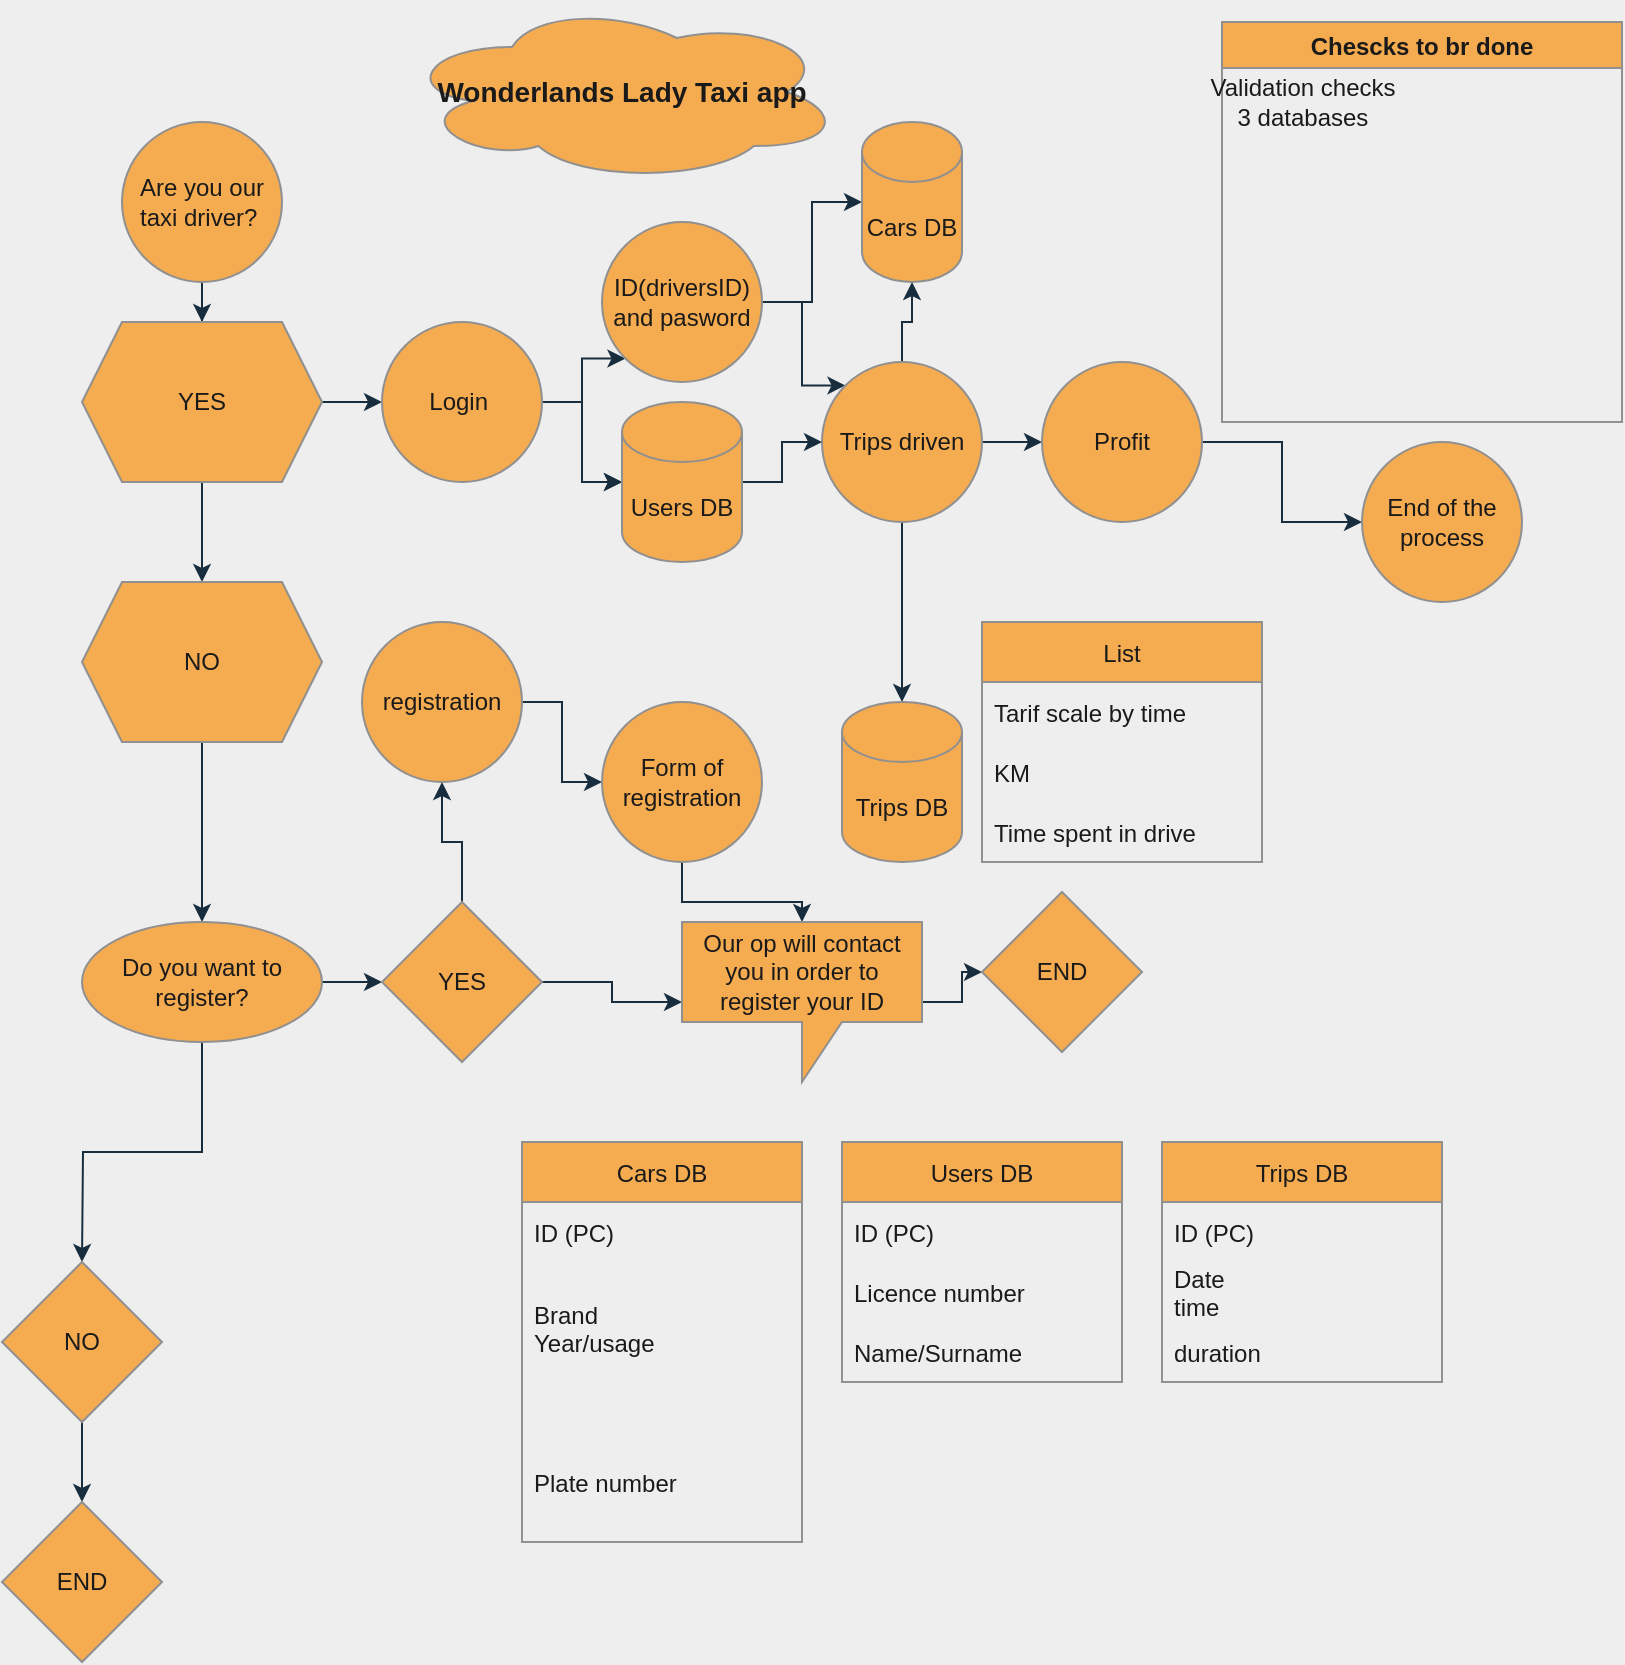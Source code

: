 <mxfile version="20.3.0" type="github">
  <diagram id="Edgwh7HsTJ25EXlXXnaa" name="Page-1">
    <mxGraphModel dx="1054" dy="614" grid="1" gridSize="10" guides="1" tooltips="1" connect="1" arrows="1" fold="1" page="1" pageScale="1" pageWidth="827" pageHeight="1169" background="#EEEEEE" math="0" shadow="0">
      <root>
        <mxCell id="0" />
        <mxCell id="1" parent="0" />
        <mxCell id="fiAWGYo_z49fpV4L9z-i-24" value="" style="edgeStyle=orthogonalEdgeStyle;rounded=0;orthogonalLoop=1;jettySize=auto;html=1;labelBackgroundColor=#EEEEEE;strokeColor=#182E3E;fontColor=#1A1A1A;" edge="1" parent="1" source="fiAWGYo_z49fpV4L9z-i-1" target="fiAWGYo_z49fpV4L9z-i-2">
          <mxGeometry relative="1" as="geometry" />
        </mxCell>
        <mxCell id="fiAWGYo_z49fpV4L9z-i-1" value="Are you our taxi driver?&amp;nbsp;" style="ellipse;whiteSpace=wrap;html=1;aspect=fixed;fillColor=#F5AB50;strokeColor=#909090;fontColor=#1A1A1A;" vertex="1" parent="1">
          <mxGeometry x="70" y="200" width="80" height="80" as="geometry" />
        </mxCell>
        <mxCell id="fiAWGYo_z49fpV4L9z-i-25" value="" style="edgeStyle=orthogonalEdgeStyle;rounded=0;orthogonalLoop=1;jettySize=auto;html=1;labelBackgroundColor=#EEEEEE;strokeColor=#182E3E;fontColor=#1A1A1A;" edge="1" parent="1" source="fiAWGYo_z49fpV4L9z-i-2" target="fiAWGYo_z49fpV4L9z-i-3">
          <mxGeometry relative="1" as="geometry" />
        </mxCell>
        <mxCell id="fiAWGYo_z49fpV4L9z-i-33" value="" style="edgeStyle=orthogonalEdgeStyle;rounded=0;orthogonalLoop=1;jettySize=auto;html=1;labelBackgroundColor=#EEEEEE;strokeColor=#182E3E;fontColor=#1A1A1A;" edge="1" parent="1" source="fiAWGYo_z49fpV4L9z-i-2" target="fiAWGYo_z49fpV4L9z-i-10">
          <mxGeometry relative="1" as="geometry" />
        </mxCell>
        <mxCell id="fiAWGYo_z49fpV4L9z-i-2" value="YES" style="shape=hexagon;perimeter=hexagonPerimeter2;whiteSpace=wrap;html=1;fixedSize=1;fillColor=#F5AB50;strokeColor=#909090;fontColor=#1A1A1A;" vertex="1" parent="1">
          <mxGeometry x="50" y="300" width="120" height="80" as="geometry" />
        </mxCell>
        <mxCell id="fiAWGYo_z49fpV4L9z-i-5" value="" style="edgeStyle=orthogonalEdgeStyle;rounded=0;orthogonalLoop=1;jettySize=auto;html=1;labelBackgroundColor=#EEEEEE;strokeColor=#182E3E;fontColor=#1A1A1A;" edge="1" parent="1" source="fiAWGYo_z49fpV4L9z-i-3" target="fiAWGYo_z49fpV4L9z-i-4">
          <mxGeometry relative="1" as="geometry" />
        </mxCell>
        <mxCell id="fiAWGYo_z49fpV4L9z-i-3" value="NO" style="shape=hexagon;perimeter=hexagonPerimeter2;whiteSpace=wrap;html=1;fixedSize=1;fillColor=#F5AB50;strokeColor=#909090;fontColor=#1A1A1A;" vertex="1" parent="1">
          <mxGeometry x="50" y="430" width="120" height="80" as="geometry" />
        </mxCell>
        <mxCell id="fiAWGYo_z49fpV4L9z-i-34" value="" style="edgeStyle=orthogonalEdgeStyle;rounded=0;orthogonalLoop=1;jettySize=auto;html=1;labelBackgroundColor=#EEEEEE;strokeColor=#182E3E;fontColor=#1A1A1A;" edge="1" parent="1" source="fiAWGYo_z49fpV4L9z-i-4">
          <mxGeometry relative="1" as="geometry">
            <mxPoint x="50" y="770" as="targetPoint" />
          </mxGeometry>
        </mxCell>
        <mxCell id="fiAWGYo_z49fpV4L9z-i-56" value="" style="edgeStyle=orthogonalEdgeStyle;rounded=0;orthogonalLoop=1;jettySize=auto;html=1;labelBackgroundColor=#EEEEEE;strokeColor=#182E3E;fontColor=#1A1A1A;" edge="1" parent="1" source="fiAWGYo_z49fpV4L9z-i-4" target="fiAWGYo_z49fpV4L9z-i-6">
          <mxGeometry relative="1" as="geometry" />
        </mxCell>
        <mxCell id="fiAWGYo_z49fpV4L9z-i-4" value="Do you want to register?" style="ellipse;whiteSpace=wrap;html=1;fillColor=#F5AB50;strokeColor=#909090;fontColor=#1A1A1A;" vertex="1" parent="1">
          <mxGeometry x="50" y="600" width="120" height="60" as="geometry" />
        </mxCell>
        <mxCell id="fiAWGYo_z49fpV4L9z-i-57" value="" style="edgeStyle=orthogonalEdgeStyle;rounded=0;orthogonalLoop=1;jettySize=auto;html=1;labelBackgroundColor=#EEEEEE;strokeColor=#182E3E;fontColor=#1A1A1A;" edge="1" parent="1" source="fiAWGYo_z49fpV4L9z-i-6" target="fiAWGYo_z49fpV4L9z-i-52">
          <mxGeometry relative="1" as="geometry" />
        </mxCell>
        <mxCell id="fiAWGYo_z49fpV4L9z-i-58" value="" style="edgeStyle=orthogonalEdgeStyle;rounded=0;orthogonalLoop=1;jettySize=auto;html=1;labelBackgroundColor=#EEEEEE;strokeColor=#182E3E;fontColor=#1A1A1A;" edge="1" parent="1" source="fiAWGYo_z49fpV4L9z-i-6" target="fiAWGYo_z49fpV4L9z-i-11">
          <mxGeometry relative="1" as="geometry" />
        </mxCell>
        <mxCell id="fiAWGYo_z49fpV4L9z-i-6" value="YES" style="rhombus;whiteSpace=wrap;html=1;fillColor=#F5AB50;strokeColor=#909090;fontColor=#1A1A1A;" vertex="1" parent="1">
          <mxGeometry x="200" y="590" width="80" height="80" as="geometry" />
        </mxCell>
        <mxCell id="fiAWGYo_z49fpV4L9z-i-55" value="" style="edgeStyle=orthogonalEdgeStyle;rounded=0;orthogonalLoop=1;jettySize=auto;html=1;labelBackgroundColor=#EEEEEE;strokeColor=#182E3E;fontColor=#1A1A1A;" edge="1" parent="1" source="fiAWGYo_z49fpV4L9z-i-7" target="fiAWGYo_z49fpV4L9z-i-8">
          <mxGeometry relative="1" as="geometry" />
        </mxCell>
        <mxCell id="fiAWGYo_z49fpV4L9z-i-7" value="NO" style="rhombus;whiteSpace=wrap;html=1;fillColor=#F5AB50;strokeColor=#909090;fontColor=#1A1A1A;" vertex="1" parent="1">
          <mxGeometry x="10" y="770" width="80" height="80" as="geometry" />
        </mxCell>
        <mxCell id="fiAWGYo_z49fpV4L9z-i-8" value="END" style="rhombus;whiteSpace=wrap;html=1;fillColor=#F5AB50;strokeColor=#909090;fontColor=#1A1A1A;" vertex="1" parent="1">
          <mxGeometry x="10" y="890" width="80" height="80" as="geometry" />
        </mxCell>
        <mxCell id="fiAWGYo_z49fpV4L9z-i-67" value="" style="edgeStyle=orthogonalEdgeStyle;rounded=0;orthogonalLoop=1;jettySize=auto;html=1;labelBackgroundColor=#EEEEEE;strokeColor=#182E3E;fontColor=#1A1A1A;" edge="1" parent="1" source="fiAWGYo_z49fpV4L9z-i-10" target="fiAWGYo_z49fpV4L9z-i-18">
          <mxGeometry relative="1" as="geometry" />
        </mxCell>
        <mxCell id="fiAWGYo_z49fpV4L9z-i-68" value="" style="edgeStyle=orthogonalEdgeStyle;rounded=0;orthogonalLoop=1;jettySize=auto;html=1;labelBackgroundColor=#EEEEEE;strokeColor=#182E3E;fontColor=#1A1A1A;" edge="1" parent="1" source="fiAWGYo_z49fpV4L9z-i-10" target="fiAWGYo_z49fpV4L9z-i-18">
          <mxGeometry relative="1" as="geometry" />
        </mxCell>
        <mxCell id="fiAWGYo_z49fpV4L9z-i-69" style="edgeStyle=orthogonalEdgeStyle;rounded=0;orthogonalLoop=1;jettySize=auto;html=1;entryX=0;entryY=1;entryDx=0;entryDy=0;labelBackgroundColor=#EEEEEE;strokeColor=#182E3E;fontColor=#1A1A1A;" edge="1" parent="1" source="fiAWGYo_z49fpV4L9z-i-10" target="fiAWGYo_z49fpV4L9z-i-13">
          <mxGeometry relative="1" as="geometry" />
        </mxCell>
        <mxCell id="fiAWGYo_z49fpV4L9z-i-10" value="Login&amp;nbsp;" style="ellipse;whiteSpace=wrap;html=1;aspect=fixed;fillColor=#F5AB50;strokeColor=#909090;fontColor=#1A1A1A;" vertex="1" parent="1">
          <mxGeometry x="200" y="300" width="80" height="80" as="geometry" />
        </mxCell>
        <mxCell id="fiAWGYo_z49fpV4L9z-i-63" value="" style="edgeStyle=orthogonalEdgeStyle;rounded=0;orthogonalLoop=1;jettySize=auto;html=1;labelBackgroundColor=#EEEEEE;strokeColor=#182E3E;fontColor=#1A1A1A;" edge="1" parent="1" source="fiAWGYo_z49fpV4L9z-i-11" target="fiAWGYo_z49fpV4L9z-i-14">
          <mxGeometry relative="1" as="geometry" />
        </mxCell>
        <mxCell id="fiAWGYo_z49fpV4L9z-i-11" value="registration" style="ellipse;whiteSpace=wrap;html=1;aspect=fixed;fillColor=#F5AB50;strokeColor=#909090;fontColor=#1A1A1A;" vertex="1" parent="1">
          <mxGeometry x="190" y="450" width="80" height="80" as="geometry" />
        </mxCell>
        <mxCell id="fiAWGYo_z49fpV4L9z-i-72" value="" style="edgeStyle=orthogonalEdgeStyle;rounded=0;orthogonalLoop=1;jettySize=auto;html=1;labelBackgroundColor=#EEEEEE;strokeColor=#182E3E;fontColor=#1A1A1A;" edge="1" parent="1" source="fiAWGYo_z49fpV4L9z-i-13" target="fiAWGYo_z49fpV4L9z-i-20">
          <mxGeometry relative="1" as="geometry" />
        </mxCell>
        <mxCell id="fiAWGYo_z49fpV4L9z-i-73" style="edgeStyle=orthogonalEdgeStyle;rounded=0;orthogonalLoop=1;jettySize=auto;html=1;entryX=0;entryY=0;entryDx=0;entryDy=0;labelBackgroundColor=#EEEEEE;strokeColor=#182E3E;fontColor=#1A1A1A;" edge="1" parent="1" source="fiAWGYo_z49fpV4L9z-i-13" target="fiAWGYo_z49fpV4L9z-i-16">
          <mxGeometry relative="1" as="geometry" />
        </mxCell>
        <mxCell id="fiAWGYo_z49fpV4L9z-i-13" value="ID(driversID) and pasword" style="ellipse;whiteSpace=wrap;html=1;aspect=fixed;fillColor=#F5AB50;strokeColor=#909090;fontColor=#1A1A1A;" vertex="1" parent="1">
          <mxGeometry x="310" y="250" width="80" height="80" as="geometry" />
        </mxCell>
        <mxCell id="fiAWGYo_z49fpV4L9z-i-64" value="" style="edgeStyle=orthogonalEdgeStyle;rounded=0;orthogonalLoop=1;jettySize=auto;html=1;labelBackgroundColor=#EEEEEE;strokeColor=#182E3E;fontColor=#1A1A1A;" edge="1" parent="1" source="fiAWGYo_z49fpV4L9z-i-14" target="fiAWGYo_z49fpV4L9z-i-52">
          <mxGeometry relative="1" as="geometry" />
        </mxCell>
        <mxCell id="fiAWGYo_z49fpV4L9z-i-14" value="Form of registration" style="ellipse;whiteSpace=wrap;html=1;aspect=fixed;fillColor=#F5AB50;strokeColor=#909090;fontColor=#1A1A1A;" vertex="1" parent="1">
          <mxGeometry x="310" y="490" width="80" height="80" as="geometry" />
        </mxCell>
        <mxCell id="fiAWGYo_z49fpV4L9z-i-70" value="" style="edgeStyle=orthogonalEdgeStyle;rounded=0;orthogonalLoop=1;jettySize=auto;html=1;labelBackgroundColor=#EEEEEE;strokeColor=#182E3E;fontColor=#1A1A1A;" edge="1" parent="1" source="fiAWGYo_z49fpV4L9z-i-16" target="fiAWGYo_z49fpV4L9z-i-20">
          <mxGeometry relative="1" as="geometry" />
        </mxCell>
        <mxCell id="fiAWGYo_z49fpV4L9z-i-71" value="" style="edgeStyle=orthogonalEdgeStyle;rounded=0;orthogonalLoop=1;jettySize=auto;html=1;labelBackgroundColor=#EEEEEE;strokeColor=#182E3E;fontColor=#1A1A1A;" edge="1" parent="1" source="fiAWGYo_z49fpV4L9z-i-16" target="fiAWGYo_z49fpV4L9z-i-35">
          <mxGeometry relative="1" as="geometry" />
        </mxCell>
        <mxCell id="fiAWGYo_z49fpV4L9z-i-75" value="" style="edgeStyle=orthogonalEdgeStyle;rounded=0;orthogonalLoop=1;jettySize=auto;html=1;labelBackgroundColor=#EEEEEE;strokeColor=#182E3E;fontColor=#1A1A1A;" edge="1" parent="1" source="fiAWGYo_z49fpV4L9z-i-16" target="fiAWGYo_z49fpV4L9z-i-23">
          <mxGeometry relative="1" as="geometry" />
        </mxCell>
        <mxCell id="fiAWGYo_z49fpV4L9z-i-16" value="Trips driven" style="ellipse;whiteSpace=wrap;html=1;aspect=fixed;fillColor=#F5AB50;strokeColor=#909090;fontColor=#1A1A1A;" vertex="1" parent="1">
          <mxGeometry x="420" y="320" width="80" height="80" as="geometry" />
        </mxCell>
        <mxCell id="fiAWGYo_z49fpV4L9z-i-74" value="" style="edgeStyle=orthogonalEdgeStyle;rounded=0;orthogonalLoop=1;jettySize=auto;html=1;labelBackgroundColor=#EEEEEE;strokeColor=#182E3E;fontColor=#1A1A1A;" edge="1" parent="1" source="fiAWGYo_z49fpV4L9z-i-18" target="fiAWGYo_z49fpV4L9z-i-16">
          <mxGeometry relative="1" as="geometry" />
        </mxCell>
        <mxCell id="fiAWGYo_z49fpV4L9z-i-18" value="Users DB" style="shape=cylinder3;whiteSpace=wrap;html=1;boundedLbl=1;backgroundOutline=1;size=15;fillColor=#F5AB50;strokeColor=#909090;fontColor=#1A1A1A;" vertex="1" parent="1">
          <mxGeometry x="320" y="340" width="60" height="80" as="geometry" />
        </mxCell>
        <mxCell id="fiAWGYo_z49fpV4L9z-i-20" value="Cars DB" style="shape=cylinder3;whiteSpace=wrap;html=1;boundedLbl=1;backgroundOutline=1;size=15;fillColor=#F5AB50;strokeColor=#909090;fontColor=#1A1A1A;" vertex="1" parent="1">
          <mxGeometry x="440" y="200" width="50" height="80" as="geometry" />
        </mxCell>
        <mxCell id="fiAWGYo_z49fpV4L9z-i-32" value="" style="edgeStyle=orthogonalEdgeStyle;rounded=0;orthogonalLoop=1;jettySize=auto;html=1;labelBackgroundColor=#EEEEEE;strokeColor=#182E3E;fontColor=#1A1A1A;" edge="1" parent="1" source="fiAWGYo_z49fpV4L9z-i-23" target="fiAWGYo_z49fpV4L9z-i-31">
          <mxGeometry relative="1" as="geometry" />
        </mxCell>
        <mxCell id="fiAWGYo_z49fpV4L9z-i-23" value="Profit" style="ellipse;whiteSpace=wrap;html=1;aspect=fixed;fillColor=#F5AB50;strokeColor=#909090;fontColor=#1A1A1A;" vertex="1" parent="1">
          <mxGeometry x="530" y="320" width="80" height="80" as="geometry" />
        </mxCell>
        <mxCell id="fiAWGYo_z49fpV4L9z-i-27" value="List" style="swimlane;fontStyle=0;childLayout=stackLayout;horizontal=1;startSize=30;horizontalStack=0;resizeParent=1;resizeParentMax=0;resizeLast=0;collapsible=1;marginBottom=0;fillColor=#F5AB50;strokeColor=#909090;fontColor=#1A1A1A;" vertex="1" parent="1">
          <mxGeometry x="500" y="450" width="140" height="120" as="geometry" />
        </mxCell>
        <mxCell id="fiAWGYo_z49fpV4L9z-i-28" value="Tarif scale by time" style="text;strokeColor=none;fillColor=none;align=left;verticalAlign=middle;spacingLeft=4;spacingRight=4;overflow=hidden;points=[[0,0.5],[1,0.5]];portConstraint=eastwest;rotatable=0;fontColor=#1A1A1A;" vertex="1" parent="fiAWGYo_z49fpV4L9z-i-27">
          <mxGeometry y="30" width="140" height="30" as="geometry" />
        </mxCell>
        <mxCell id="fiAWGYo_z49fpV4L9z-i-29" value="KM" style="text;strokeColor=none;fillColor=none;align=left;verticalAlign=middle;spacingLeft=4;spacingRight=4;overflow=hidden;points=[[0,0.5],[1,0.5]];portConstraint=eastwest;rotatable=0;fontColor=#1A1A1A;" vertex="1" parent="fiAWGYo_z49fpV4L9z-i-27">
          <mxGeometry y="60" width="140" height="30" as="geometry" />
        </mxCell>
        <mxCell id="fiAWGYo_z49fpV4L9z-i-30" value="Time spent in drive" style="text;strokeColor=none;fillColor=none;align=left;verticalAlign=middle;spacingLeft=4;spacingRight=4;overflow=hidden;points=[[0,0.5],[1,0.5]];portConstraint=eastwest;rotatable=0;fontColor=#1A1A1A;" vertex="1" parent="fiAWGYo_z49fpV4L9z-i-27">
          <mxGeometry y="90" width="140" height="30" as="geometry" />
        </mxCell>
        <mxCell id="fiAWGYo_z49fpV4L9z-i-31" value="End of the process" style="ellipse;whiteSpace=wrap;html=1;aspect=fixed;fillColor=#F5AB50;strokeColor=#909090;fontColor=#1A1A1A;" vertex="1" parent="1">
          <mxGeometry x="690" y="360" width="80" height="80" as="geometry" />
        </mxCell>
        <mxCell id="fiAWGYo_z49fpV4L9z-i-35" value="Trips DB" style="shape=cylinder3;whiteSpace=wrap;html=1;boundedLbl=1;backgroundOutline=1;size=15;fillColor=#F5AB50;strokeColor=#909090;fontColor=#1A1A1A;" vertex="1" parent="1">
          <mxGeometry x="430" y="490" width="60" height="80" as="geometry" />
        </mxCell>
        <mxCell id="fiAWGYo_z49fpV4L9z-i-36" value="Chescks to br done" style="swimlane;fillColor=#F5AB50;strokeColor=#909090;fontColor=#1A1A1A;" vertex="1" parent="1">
          <mxGeometry x="620" y="150" width="200" height="200" as="geometry" />
        </mxCell>
        <mxCell id="fiAWGYo_z49fpV4L9z-i-37" value="Validation checks&lt;br&gt;3 databases" style="text;html=1;align=center;verticalAlign=middle;resizable=0;points=[];autosize=1;strokeColor=none;fillColor=none;fontColor=#1A1A1A;" vertex="1" parent="1">
          <mxGeometry x="600" y="170" width="120" height="40" as="geometry" />
        </mxCell>
        <mxCell id="fiAWGYo_z49fpV4L9z-i-40" value="Cars DB" style="swimlane;fontStyle=0;childLayout=stackLayout;horizontal=1;startSize=30;horizontalStack=0;resizeParent=1;resizeParentMax=0;resizeLast=0;collapsible=1;marginBottom=0;fillColor=#F5AB50;strokeColor=#909090;fontColor=#1A1A1A;" vertex="1" parent="1">
          <mxGeometry x="270" y="710" width="140" height="200" as="geometry" />
        </mxCell>
        <mxCell id="fiAWGYo_z49fpV4L9z-i-41" value="ID (PC)" style="text;strokeColor=none;fillColor=none;align=left;verticalAlign=middle;spacingLeft=4;spacingRight=4;overflow=hidden;points=[[0,0.5],[1,0.5]];portConstraint=eastwest;rotatable=0;fontColor=#1A1A1A;" vertex="1" parent="fiAWGYo_z49fpV4L9z-i-40">
          <mxGeometry y="30" width="140" height="30" as="geometry" />
        </mxCell>
        <mxCell id="fiAWGYo_z49fpV4L9z-i-43" value="Brand&#xa;Year/usage&#xa;" style="text;strokeColor=none;fillColor=none;align=left;verticalAlign=middle;spacingLeft=4;spacingRight=4;overflow=hidden;points=[[0,0.5],[1,0.5]];portConstraint=eastwest;rotatable=0;fontColor=#1A1A1A;" vertex="1" parent="fiAWGYo_z49fpV4L9z-i-40">
          <mxGeometry y="60" width="140" height="80" as="geometry" />
        </mxCell>
        <mxCell id="fiAWGYo_z49fpV4L9z-i-42" value="Plate number" style="text;strokeColor=none;fillColor=none;align=left;verticalAlign=middle;spacingLeft=4;spacingRight=4;overflow=hidden;points=[[0,0.5],[1,0.5]];portConstraint=eastwest;rotatable=0;fontColor=#1A1A1A;" vertex="1" parent="fiAWGYo_z49fpV4L9z-i-40">
          <mxGeometry y="140" width="140" height="60" as="geometry" />
        </mxCell>
        <mxCell id="fiAWGYo_z49fpV4L9z-i-44" value="Users DB" style="swimlane;fontStyle=0;childLayout=stackLayout;horizontal=1;startSize=30;horizontalStack=0;resizeParent=1;resizeParentMax=0;resizeLast=0;collapsible=1;marginBottom=0;fillColor=#F5AB50;strokeColor=#909090;fontColor=#1A1A1A;" vertex="1" parent="1">
          <mxGeometry x="430" y="710" width="140" height="120" as="geometry" />
        </mxCell>
        <mxCell id="fiAWGYo_z49fpV4L9z-i-45" value="ID (PC)" style="text;strokeColor=none;fillColor=none;align=left;verticalAlign=middle;spacingLeft=4;spacingRight=4;overflow=hidden;points=[[0,0.5],[1,0.5]];portConstraint=eastwest;rotatable=0;fontColor=#1A1A1A;" vertex="1" parent="fiAWGYo_z49fpV4L9z-i-44">
          <mxGeometry y="30" width="140" height="30" as="geometry" />
        </mxCell>
        <mxCell id="fiAWGYo_z49fpV4L9z-i-46" value="Licence number" style="text;strokeColor=none;fillColor=none;align=left;verticalAlign=middle;spacingLeft=4;spacingRight=4;overflow=hidden;points=[[0,0.5],[1,0.5]];portConstraint=eastwest;rotatable=0;fontColor=#1A1A1A;" vertex="1" parent="fiAWGYo_z49fpV4L9z-i-44">
          <mxGeometry y="60" width="140" height="30" as="geometry" />
        </mxCell>
        <mxCell id="fiAWGYo_z49fpV4L9z-i-47" value="Name/Surname" style="text;strokeColor=none;fillColor=none;align=left;verticalAlign=middle;spacingLeft=4;spacingRight=4;overflow=hidden;points=[[0,0.5],[1,0.5]];portConstraint=eastwest;rotatable=0;fontColor=#1A1A1A;" vertex="1" parent="fiAWGYo_z49fpV4L9z-i-44">
          <mxGeometry y="90" width="140" height="30" as="geometry" />
        </mxCell>
        <mxCell id="fiAWGYo_z49fpV4L9z-i-48" value="Trips DB" style="swimlane;fontStyle=0;childLayout=stackLayout;horizontal=1;startSize=30;horizontalStack=0;resizeParent=1;resizeParentMax=0;resizeLast=0;collapsible=1;marginBottom=0;fillColor=#F5AB50;strokeColor=#909090;fontColor=#1A1A1A;" vertex="1" parent="1">
          <mxGeometry x="590" y="710" width="140" height="120" as="geometry" />
        </mxCell>
        <mxCell id="fiAWGYo_z49fpV4L9z-i-49" value="ID (PC)" style="text;strokeColor=none;fillColor=none;align=left;verticalAlign=middle;spacingLeft=4;spacingRight=4;overflow=hidden;points=[[0,0.5],[1,0.5]];portConstraint=eastwest;rotatable=0;fontColor=#1A1A1A;" vertex="1" parent="fiAWGYo_z49fpV4L9z-i-48">
          <mxGeometry y="30" width="140" height="30" as="geometry" />
        </mxCell>
        <mxCell id="fiAWGYo_z49fpV4L9z-i-50" value="Date&#xa;time" style="text;strokeColor=none;fillColor=none;align=left;verticalAlign=middle;spacingLeft=4;spacingRight=4;overflow=hidden;points=[[0,0.5],[1,0.5]];portConstraint=eastwest;rotatable=0;fontColor=#1A1A1A;" vertex="1" parent="fiAWGYo_z49fpV4L9z-i-48">
          <mxGeometry y="60" width="140" height="30" as="geometry" />
        </mxCell>
        <mxCell id="fiAWGYo_z49fpV4L9z-i-51" value="duration" style="text;strokeColor=none;fillColor=none;align=left;verticalAlign=middle;spacingLeft=4;spacingRight=4;overflow=hidden;points=[[0,0.5],[1,0.5]];portConstraint=eastwest;rotatable=0;fontColor=#1A1A1A;" vertex="1" parent="fiAWGYo_z49fpV4L9z-i-48">
          <mxGeometry y="90" width="140" height="30" as="geometry" />
        </mxCell>
        <mxCell id="fiAWGYo_z49fpV4L9z-i-66" value="" style="edgeStyle=orthogonalEdgeStyle;rounded=0;orthogonalLoop=1;jettySize=auto;html=1;labelBackgroundColor=#EEEEEE;strokeColor=#182E3E;fontColor=#1A1A1A;" edge="1" parent="1" source="fiAWGYo_z49fpV4L9z-i-52" target="fiAWGYo_z49fpV4L9z-i-65">
          <mxGeometry relative="1" as="geometry" />
        </mxCell>
        <mxCell id="fiAWGYo_z49fpV4L9z-i-52" value="Our op will contact you in order to register your ID" style="shape=callout;whiteSpace=wrap;html=1;perimeter=calloutPerimeter;fillColor=#F5AB50;strokeColor=#909090;fontColor=#1A1A1A;" vertex="1" parent="1">
          <mxGeometry x="350" y="600" width="120" height="80" as="geometry" />
        </mxCell>
        <mxCell id="fiAWGYo_z49fpV4L9z-i-65" value="END" style="rhombus;whiteSpace=wrap;html=1;fillColor=#F5AB50;strokeColor=#909090;fontColor=#1A1A1A;" vertex="1" parent="1">
          <mxGeometry x="500" y="585" width="80" height="80" as="geometry" />
        </mxCell>
        <mxCell id="fiAWGYo_z49fpV4L9z-i-76" value="&lt;b&gt;&lt;font style=&quot;font-size: 14px;&quot;&gt;Wonderlands Lady Taxi app&lt;/font&gt;&lt;/b&gt;" style="ellipse;shape=cloud;whiteSpace=wrap;html=1;fillColor=#F5AB50;strokeColor=#909090;fontColor=#1A1A1A;" vertex="1" parent="1">
          <mxGeometry x="210" y="140" width="220" height="90" as="geometry" />
        </mxCell>
      </root>
    </mxGraphModel>
  </diagram>
</mxfile>

